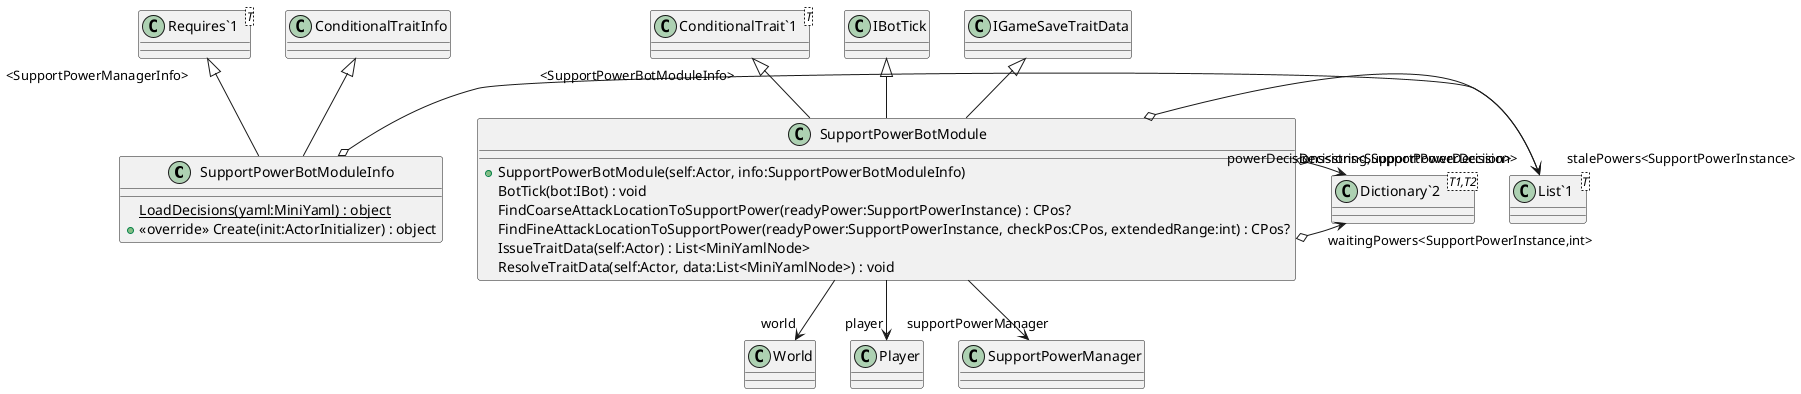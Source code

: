 @startuml
class SupportPowerBotModuleInfo {
    {static} LoadDecisions(yaml:MiniYaml) : object
    + <<override>> Create(init:ActorInitializer) : object
}
class SupportPowerBotModule {
    + SupportPowerBotModule(self:Actor, info:SupportPowerBotModuleInfo)
    BotTick(bot:IBot) : void
    FindCoarseAttackLocationToSupportPower(readyPower:SupportPowerInstance) : CPos?
    FindFineAttackLocationToSupportPower(readyPower:SupportPowerInstance, checkPos:CPos, extendedRange:int) : CPos?
    IssueTraitData(self:Actor) : List<MiniYamlNode>
    ResolveTraitData(self:Actor, data:List<MiniYamlNode>) : void
}
class "Requires`1"<T> {
}
class "List`1"<T> {
}
class "ConditionalTrait`1"<T> {
}
class "Dictionary`2"<T1,T2> {
}
ConditionalTraitInfo <|-- SupportPowerBotModuleInfo
"Requires`1" "<SupportPowerManagerInfo>" <|-- SupportPowerBotModuleInfo
SupportPowerBotModuleInfo o-> "Decisions<SupportPowerDecision>" "List`1"
"ConditionalTrait`1" "<SupportPowerBotModuleInfo>" <|-- SupportPowerBotModule
IBotTick <|-- SupportPowerBotModule
IGameSaveTraitData <|-- SupportPowerBotModule
SupportPowerBotModule --> "world" World
SupportPowerBotModule --> "player" Player
SupportPowerBotModule o-> "waitingPowers<SupportPowerInstance,int>" "Dictionary`2"
SupportPowerBotModule o-> "powerDecisions<string,SupportPowerDecision>" "Dictionary`2"
SupportPowerBotModule o-> "stalePowers<SupportPowerInstance>" "List`1"
SupportPowerBotModule --> "supportPowerManager" SupportPowerManager
@enduml
